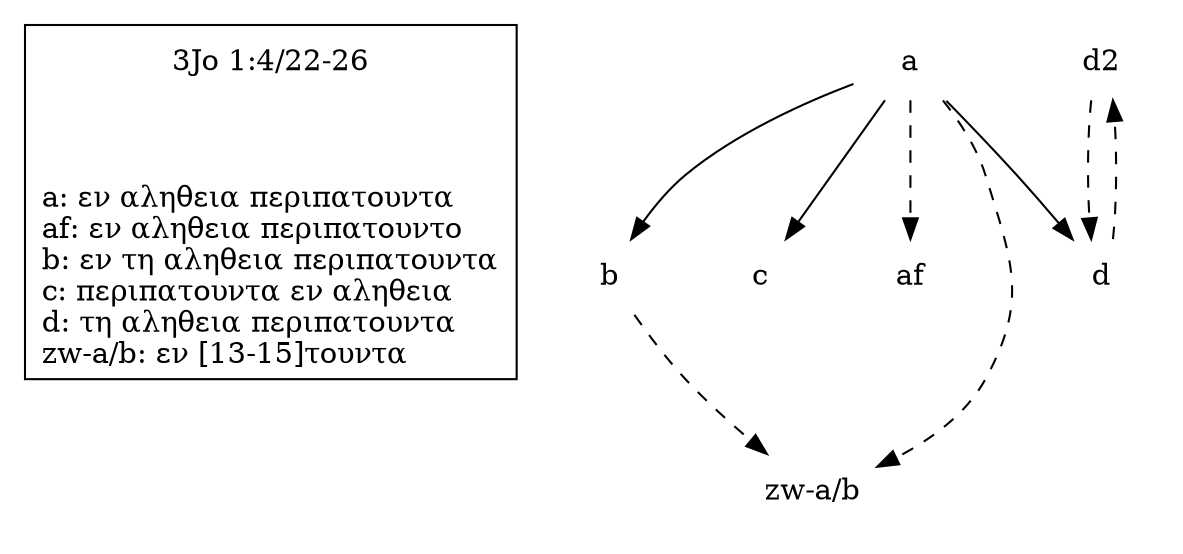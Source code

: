 digraph local_stemma {
	margin=0;
	subgraph cluster_legend {
		passage [shape=plaintext, label="3Jo 1:4/22-26"]
		readings [shape=plaintext, label="a: εν αληθεια περιπατουντα\laf: εν αληθεια περιπατουντο\lb: εν τη αληθεια περιπατουντα\lc: περιπατουντα εν αληθεια\ld: τη αληθεια περιπατουντα\lzw-a/b: εν [13-15]τουντα\l"];
		passage -> readings[style=invis];
	}
	subgraph cluster_stemma {
		style=invis;
		node [shape=plaintext];
		0 [label="d2"];
		1 [label="a"];
		2 [label="af"];
		3 [label="b"];
		4 [label="c"];
		5 [label="d"];
		6 [label="zw-a/b"];
		1 -> 2[style=dashed];
		1 -> 3[style=solid];
		1 -> 4[style=solid];
		1 -> 5[style=solid];
		1 -> 6[style=dashed];
		3 -> 6[style=dashed];
        0 -> 5[style=dashed];
		5 -> 0[style=dashed];
	}
}
